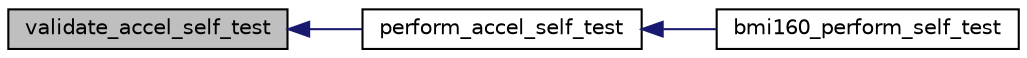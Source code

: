 digraph "validate_accel_self_test"
{
  edge [fontname="Helvetica",fontsize="10",labelfontname="Helvetica",labelfontsize="10"];
  node [fontname="Helvetica",fontsize="10",shape=record];
  rankdir="LR";
  Node1 [label="validate_accel_self_test",height=0.2,width=0.4,color="black", fillcolor="grey75", style="filled", fontcolor="black"];
  Node1 -> Node2 [dir="back",color="midnightblue",fontsize="10",style="solid",fontname="Helvetica"];
  Node2 [label="perform_accel_self_test",height=0.2,width=0.4,color="black", fillcolor="white", style="filled",URL="$bmi160_8c.html#a58524a9b6fe288b5fb74f0b5cfb48703",tooltip="This API performs the self test for accelerometer of BMI160. "];
  Node2 -> Node3 [dir="back",color="midnightblue",fontsize="10",style="solid",fontname="Helvetica"];
  Node3 [label="bmi160_perform_self_test",height=0.2,width=0.4,color="black", fillcolor="white", style="filled",URL="$bmi160_8h.html#a6f83dc85a8173886ffe58e381fd9e0b8",tooltip="This is used to perform self test of accel/gyro of the BMI160 sensor. "];
}
